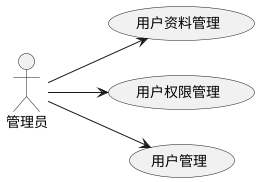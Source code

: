 @startuml
'最近一次更新时间: 2024-05-05
left to right direction

:管理员: as Admin

(用户资料管理) as (Use1)
(用户权限管理) as (Use2)
(用户管理) as (Use3)

Admin -down-> (Use1)
Admin -down-> (Use2)
Admin -down-> (Use3)

@enduml